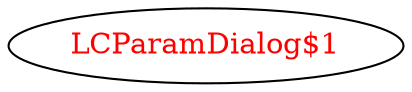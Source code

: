 digraph dependencyGraph {
 concentrate=true;
 ranksep="2.0";
 rankdir="LR"; 
 splines="ortho";
"LCParamDialog$1" [fontcolor="red"];
}